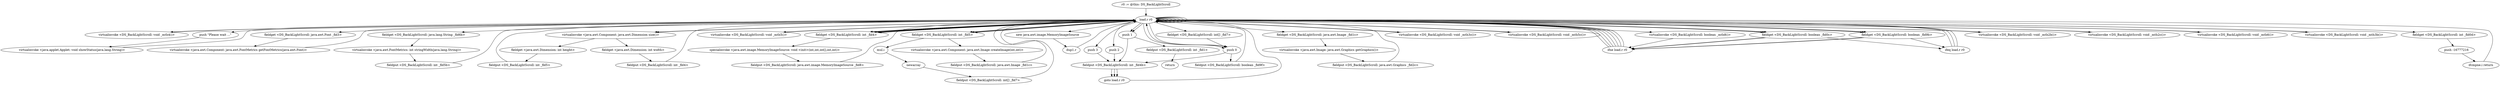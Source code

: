 digraph "" {
    "r0 := @this: DS_BackLightScroll"
    "load.r r0"
    "r0 := @this: DS_BackLightScroll"->"load.r r0";
    "virtualinvoke <DS_BackLightScroll: void _mth4()>"
    "load.r r0"->"virtualinvoke <DS_BackLightScroll: void _mth4()>";
    "virtualinvoke <DS_BackLightScroll: void _mth4()>"->"load.r r0";
    "push \"Please wait ...\""
    "load.r r0"->"push \"Please wait ...\"";
    "virtualinvoke <java.applet.Applet: void showStatus(java.lang.String)>"
    "push \"Please wait ...\""->"virtualinvoke <java.applet.Applet: void showStatus(java.lang.String)>";
    "virtualinvoke <java.applet.Applet: void showStatus(java.lang.String)>"->"load.r r0";
    "load.r r0"->"load.r r0";
    "load.r r0"->"load.r r0";
    "fieldget <DS_BackLightScroll: java.awt.Font _fld3>"
    "load.r r0"->"fieldget <DS_BackLightScroll: java.awt.Font _fld3>";
    "virtualinvoke <java.awt.Component: java.awt.FontMetrics getFontMetrics(java.awt.Font)>"
    "fieldget <DS_BackLightScroll: java.awt.Font _fld3>"->"virtualinvoke <java.awt.Component: java.awt.FontMetrics getFontMetrics(java.awt.Font)>";
    "virtualinvoke <java.awt.Component: java.awt.FontMetrics getFontMetrics(java.awt.Font)>"->"load.r r0";
    "fieldget <DS_BackLightScroll: java.lang.String _fld6b>"
    "load.r r0"->"fieldget <DS_BackLightScroll: java.lang.String _fld6b>";
    "virtualinvoke <java.awt.FontMetrics: int stringWidth(java.lang.String)>"
    "fieldget <DS_BackLightScroll: java.lang.String _fld6b>"->"virtualinvoke <java.awt.FontMetrics: int stringWidth(java.lang.String)>";
    "fieldput <DS_BackLightScroll: int _fld5b>"
    "virtualinvoke <java.awt.FontMetrics: int stringWidth(java.lang.String)>"->"fieldput <DS_BackLightScroll: int _fld5b>";
    "fieldput <DS_BackLightScroll: int _fld5b>"->"load.r r0";
    "load.r r0"->"load.r r0";
    "virtualinvoke <java.awt.Component: java.awt.Dimension size()>"
    "load.r r0"->"virtualinvoke <java.awt.Component: java.awt.Dimension size()>";
    "fieldget <java.awt.Dimension: int width>"
    "virtualinvoke <java.awt.Component: java.awt.Dimension size()>"->"fieldget <java.awt.Dimension: int width>";
    "fieldput <DS_BackLightScroll: int _fld4>"
    "fieldget <java.awt.Dimension: int width>"->"fieldput <DS_BackLightScroll: int _fld4>";
    "fieldput <DS_BackLightScroll: int _fld4>"->"load.r r0";
    "load.r r0"->"load.r r0";
    "load.r r0"->"virtualinvoke <java.awt.Component: java.awt.Dimension size()>";
    "fieldget <java.awt.Dimension: int height>"
    "virtualinvoke <java.awt.Component: java.awt.Dimension size()>"->"fieldget <java.awt.Dimension: int height>";
    "fieldput <DS_BackLightScroll: int _fld5>"
    "fieldget <java.awt.Dimension: int height>"->"fieldput <DS_BackLightScroll: int _fld5>";
    "fieldput <DS_BackLightScroll: int _fld5>"->"load.r r0";
    "virtualinvoke <DS_BackLightScroll: void _mth5()>"
    "load.r r0"->"virtualinvoke <DS_BackLightScroll: void _mth5()>";
    "virtualinvoke <DS_BackLightScroll: void _mth5()>"->"load.r r0";
    "load.r r0"->"load.r r0";
    "fieldget <DS_BackLightScroll: int _fld4>"
    "load.r r0"->"fieldget <DS_BackLightScroll: int _fld4>";
    "fieldget <DS_BackLightScroll: int _fld4>"->"load.r r0";
    "fieldget <DS_BackLightScroll: int _fld5>"
    "load.r r0"->"fieldget <DS_BackLightScroll: int _fld5>";
    "mul.i"
    "fieldget <DS_BackLightScroll: int _fld5>"->"mul.i";
    "newarray"
    "mul.i"->"newarray";
    "fieldput <DS_BackLightScroll: int[] _fld7>"
    "newarray"->"fieldput <DS_BackLightScroll: int[] _fld7>";
    "fieldput <DS_BackLightScroll: int[] _fld7>"->"load.r r0";
    "new java.awt.image.MemoryImageSource"
    "load.r r0"->"new java.awt.image.MemoryImageSource";
    "dup1.r"
    "new java.awt.image.MemoryImageSource"->"dup1.r";
    "dup1.r"->"load.r r0";
    "load.r r0"->"fieldget <DS_BackLightScroll: int _fld4>";
    "fieldget <DS_BackLightScroll: int _fld4>"->"load.r r0";
    "load.r r0"->"fieldget <DS_BackLightScroll: int _fld5>";
    "fieldget <DS_BackLightScroll: int _fld5>"->"load.r r0";
    "fieldget <DS_BackLightScroll: int[] _fld7>"
    "load.r r0"->"fieldget <DS_BackLightScroll: int[] _fld7>";
    "push 0"
    "fieldget <DS_BackLightScroll: int[] _fld7>"->"push 0";
    "push 0"->"load.r r0";
    "load.r r0"->"fieldget <DS_BackLightScroll: int _fld4>";
    "specialinvoke <java.awt.image.MemoryImageSource: void <init>(int,int,int[],int,int)>"
    "fieldget <DS_BackLightScroll: int _fld4>"->"specialinvoke <java.awt.image.MemoryImageSource: void <init>(int,int,int[],int,int)>";
    "fieldput <DS_BackLightScroll: java.awt.image.MemoryImageSource _fld8>"
    "specialinvoke <java.awt.image.MemoryImageSource: void <init>(int,int,int[],int,int)>"->"fieldput <DS_BackLightScroll: java.awt.image.MemoryImageSource _fld8>";
    "fieldput <DS_BackLightScroll: java.awt.image.MemoryImageSource _fld8>"->"load.r r0";
    "load.r r0"->"load.r r0";
    "load.r r0"->"load.r r0";
    "load.r r0"->"fieldget <DS_BackLightScroll: int _fld4>";
    "fieldget <DS_BackLightScroll: int _fld4>"->"load.r r0";
    "load.r r0"->"fieldget <DS_BackLightScroll: int _fld5>";
    "virtualinvoke <java.awt.Component: java.awt.Image createImage(int,int)>"
    "fieldget <DS_BackLightScroll: int _fld5>"->"virtualinvoke <java.awt.Component: java.awt.Image createImage(int,int)>";
    "fieldput <DS_BackLightScroll: java.awt.Image _fld1c>"
    "virtualinvoke <java.awt.Component: java.awt.Image createImage(int,int)>"->"fieldput <DS_BackLightScroll: java.awt.Image _fld1c>";
    "fieldput <DS_BackLightScroll: java.awt.Image _fld1c>"->"load.r r0";
    "load.r r0"->"load.r r0";
    "fieldget <DS_BackLightScroll: java.awt.Image _fld1c>"
    "load.r r0"->"fieldget <DS_BackLightScroll: java.awt.Image _fld1c>";
    "virtualinvoke <java.awt.Image: java.awt.Graphics getGraphics()>"
    "fieldget <DS_BackLightScroll: java.awt.Image _fld1c>"->"virtualinvoke <java.awt.Image: java.awt.Graphics getGraphics()>";
    "fieldput <DS_BackLightScroll: java.awt.Graphics _fld2c>"
    "virtualinvoke <java.awt.Image: java.awt.Graphics getGraphics()>"->"fieldput <DS_BackLightScroll: java.awt.Graphics _fld2c>";
    "fieldput <DS_BackLightScroll: java.awt.Graphics _fld2c>"->"load.r r0";
    "virtualinvoke <DS_BackLightScroll: void _mth3c()>"
    "load.r r0"->"virtualinvoke <DS_BackLightScroll: void _mth3c()>";
    "virtualinvoke <DS_BackLightScroll: void _mth3c()>"->"load.r r0";
    "virtualinvoke <DS_BackLightScroll: void _mth5c()>"
    "load.r r0"->"virtualinvoke <DS_BackLightScroll: void _mth5c()>";
    "virtualinvoke <DS_BackLightScroll: void _mth5c()>"->"load.r r0";
    "fieldget <DS_BackLightScroll: boolean _fld9b>"
    "load.r r0"->"fieldget <DS_BackLightScroll: boolean _fld9b>";
    "ifne load.r r0"
    "fieldget <DS_BackLightScroll: boolean _fld9b>"->"ifne load.r r0";
    "ifne load.r r0"->"load.r r0";
    "fieldget <DS_BackLightScroll: boolean _fld0c>"
    "load.r r0"->"fieldget <DS_BackLightScroll: boolean _fld0c>";
    "fieldget <DS_BackLightScroll: boolean _fld0c>"->"ifne load.r r0";
    "ifne load.r r0"->"load.r r0";
    "load.r r0"->"push 0";
    "fieldput <DS_BackLightScroll: int _fld4b>"
    "push 0"->"fieldput <DS_BackLightScroll: int _fld4b>";
    "goto load.r r0"
    "fieldput <DS_BackLightScroll: int _fld4b>"->"goto load.r r0";
    "goto load.r r0"->"load.r r0";
    "virtualinvoke <DS_BackLightScroll: void _mth2b()>"
    "load.r r0"->"virtualinvoke <DS_BackLightScroll: void _mth2b()>";
    "virtualinvoke <DS_BackLightScroll: void _mth2b()>"->"load.r r0";
    "virtualinvoke <DS_BackLightScroll: void _mth2c()>"
    "load.r r0"->"virtualinvoke <DS_BackLightScroll: void _mth2c()>";
    "virtualinvoke <DS_BackLightScroll: void _mth2c()>"->"load.r r0";
    "virtualinvoke <DS_BackLightScroll: boolean _mth8()>"
    "load.r r0"->"virtualinvoke <DS_BackLightScroll: boolean _mth8()>";
    "virtualinvoke <DS_BackLightScroll: boolean _mth8()>"->"ifne load.r r0";
    "ifne load.r r0"->"load.r r0";
    "load.r r0"->"push 0";
    "fieldput <DS_BackLightScroll: boolean _fld9f>"
    "push 0"->"fieldput <DS_BackLightScroll: boolean _fld9f>";
    "fieldput <DS_BackLightScroll: boolean _fld9f>"->"load.r r0";
    "virtualinvoke <DS_BackLightScroll: void _mth6()>"
    "load.r r0"->"virtualinvoke <DS_BackLightScroll: void _mth6()>";
    "virtualinvoke <DS_BackLightScroll: void _mth6()>"->"load.r r0";
    "virtualinvoke <DS_BackLightScroll: void _mth3b()>"
    "load.r r0"->"virtualinvoke <DS_BackLightScroll: void _mth3b()>";
    "virtualinvoke <DS_BackLightScroll: void _mth3b()>"->"load.r r0";
    "fieldget <DS_BackLightScroll: int _fld0d>"
    "load.r r0"->"fieldget <DS_BackLightScroll: int _fld0d>";
    "push -16777216"
    "fieldget <DS_BackLightScroll: int _fld0d>"->"push -16777216";
    "ifcmpne.i return"
    "push -16777216"->"ifcmpne.i return";
    "ifcmpne.i return"->"load.r r0";
    "push 1"
    "load.r r0"->"push 1";
    "fieldput <DS_BackLightScroll: int _fld1>"
    "push 1"->"fieldput <DS_BackLightScroll: int _fld1>";
    "return"
    "fieldput <DS_BackLightScroll: int _fld1>"->"return";
    "ifne load.r r0"->"load.r r0";
    "load.r r0"->"fieldget <DS_BackLightScroll: boolean _fld9b>";
    "ifeq load.r r0"
    "fieldget <DS_BackLightScroll: boolean _fld9b>"->"ifeq load.r r0";
    "ifeq load.r r0"->"load.r r0";
    "load.r r0"->"fieldget <DS_BackLightScroll: boolean _fld0c>";
    "fieldget <DS_BackLightScroll: boolean _fld0c>"->"ifne load.r r0";
    "ifne load.r r0"->"load.r r0";
    "load.r r0"->"push 1";
    "push 1"->"fieldput <DS_BackLightScroll: int _fld4b>";
    "fieldput <DS_BackLightScroll: int _fld4b>"->"goto load.r r0";
    "ifne load.r r0"->"load.r r0";
    "load.r r0"->"fieldget <DS_BackLightScroll: boolean _fld9b>";
    "fieldget <DS_BackLightScroll: boolean _fld9b>"->"ifne load.r r0";
    "ifne load.r r0"->"load.r r0";
    "load.r r0"->"fieldget <DS_BackLightScroll: boolean _fld0c>";
    "fieldget <DS_BackLightScroll: boolean _fld0c>"->"ifeq load.r r0";
    "ifeq load.r r0"->"load.r r0";
    "push 2"
    "load.r r0"->"push 2";
    "push 2"->"fieldput <DS_BackLightScroll: int _fld4b>";
    "fieldput <DS_BackLightScroll: int _fld4b>"->"goto load.r r0";
    "ifeq load.r r0"->"load.r r0";
    "push 3"
    "load.r r0"->"push 3";
    "push 3"->"fieldput <DS_BackLightScroll: int _fld4b>";
}
